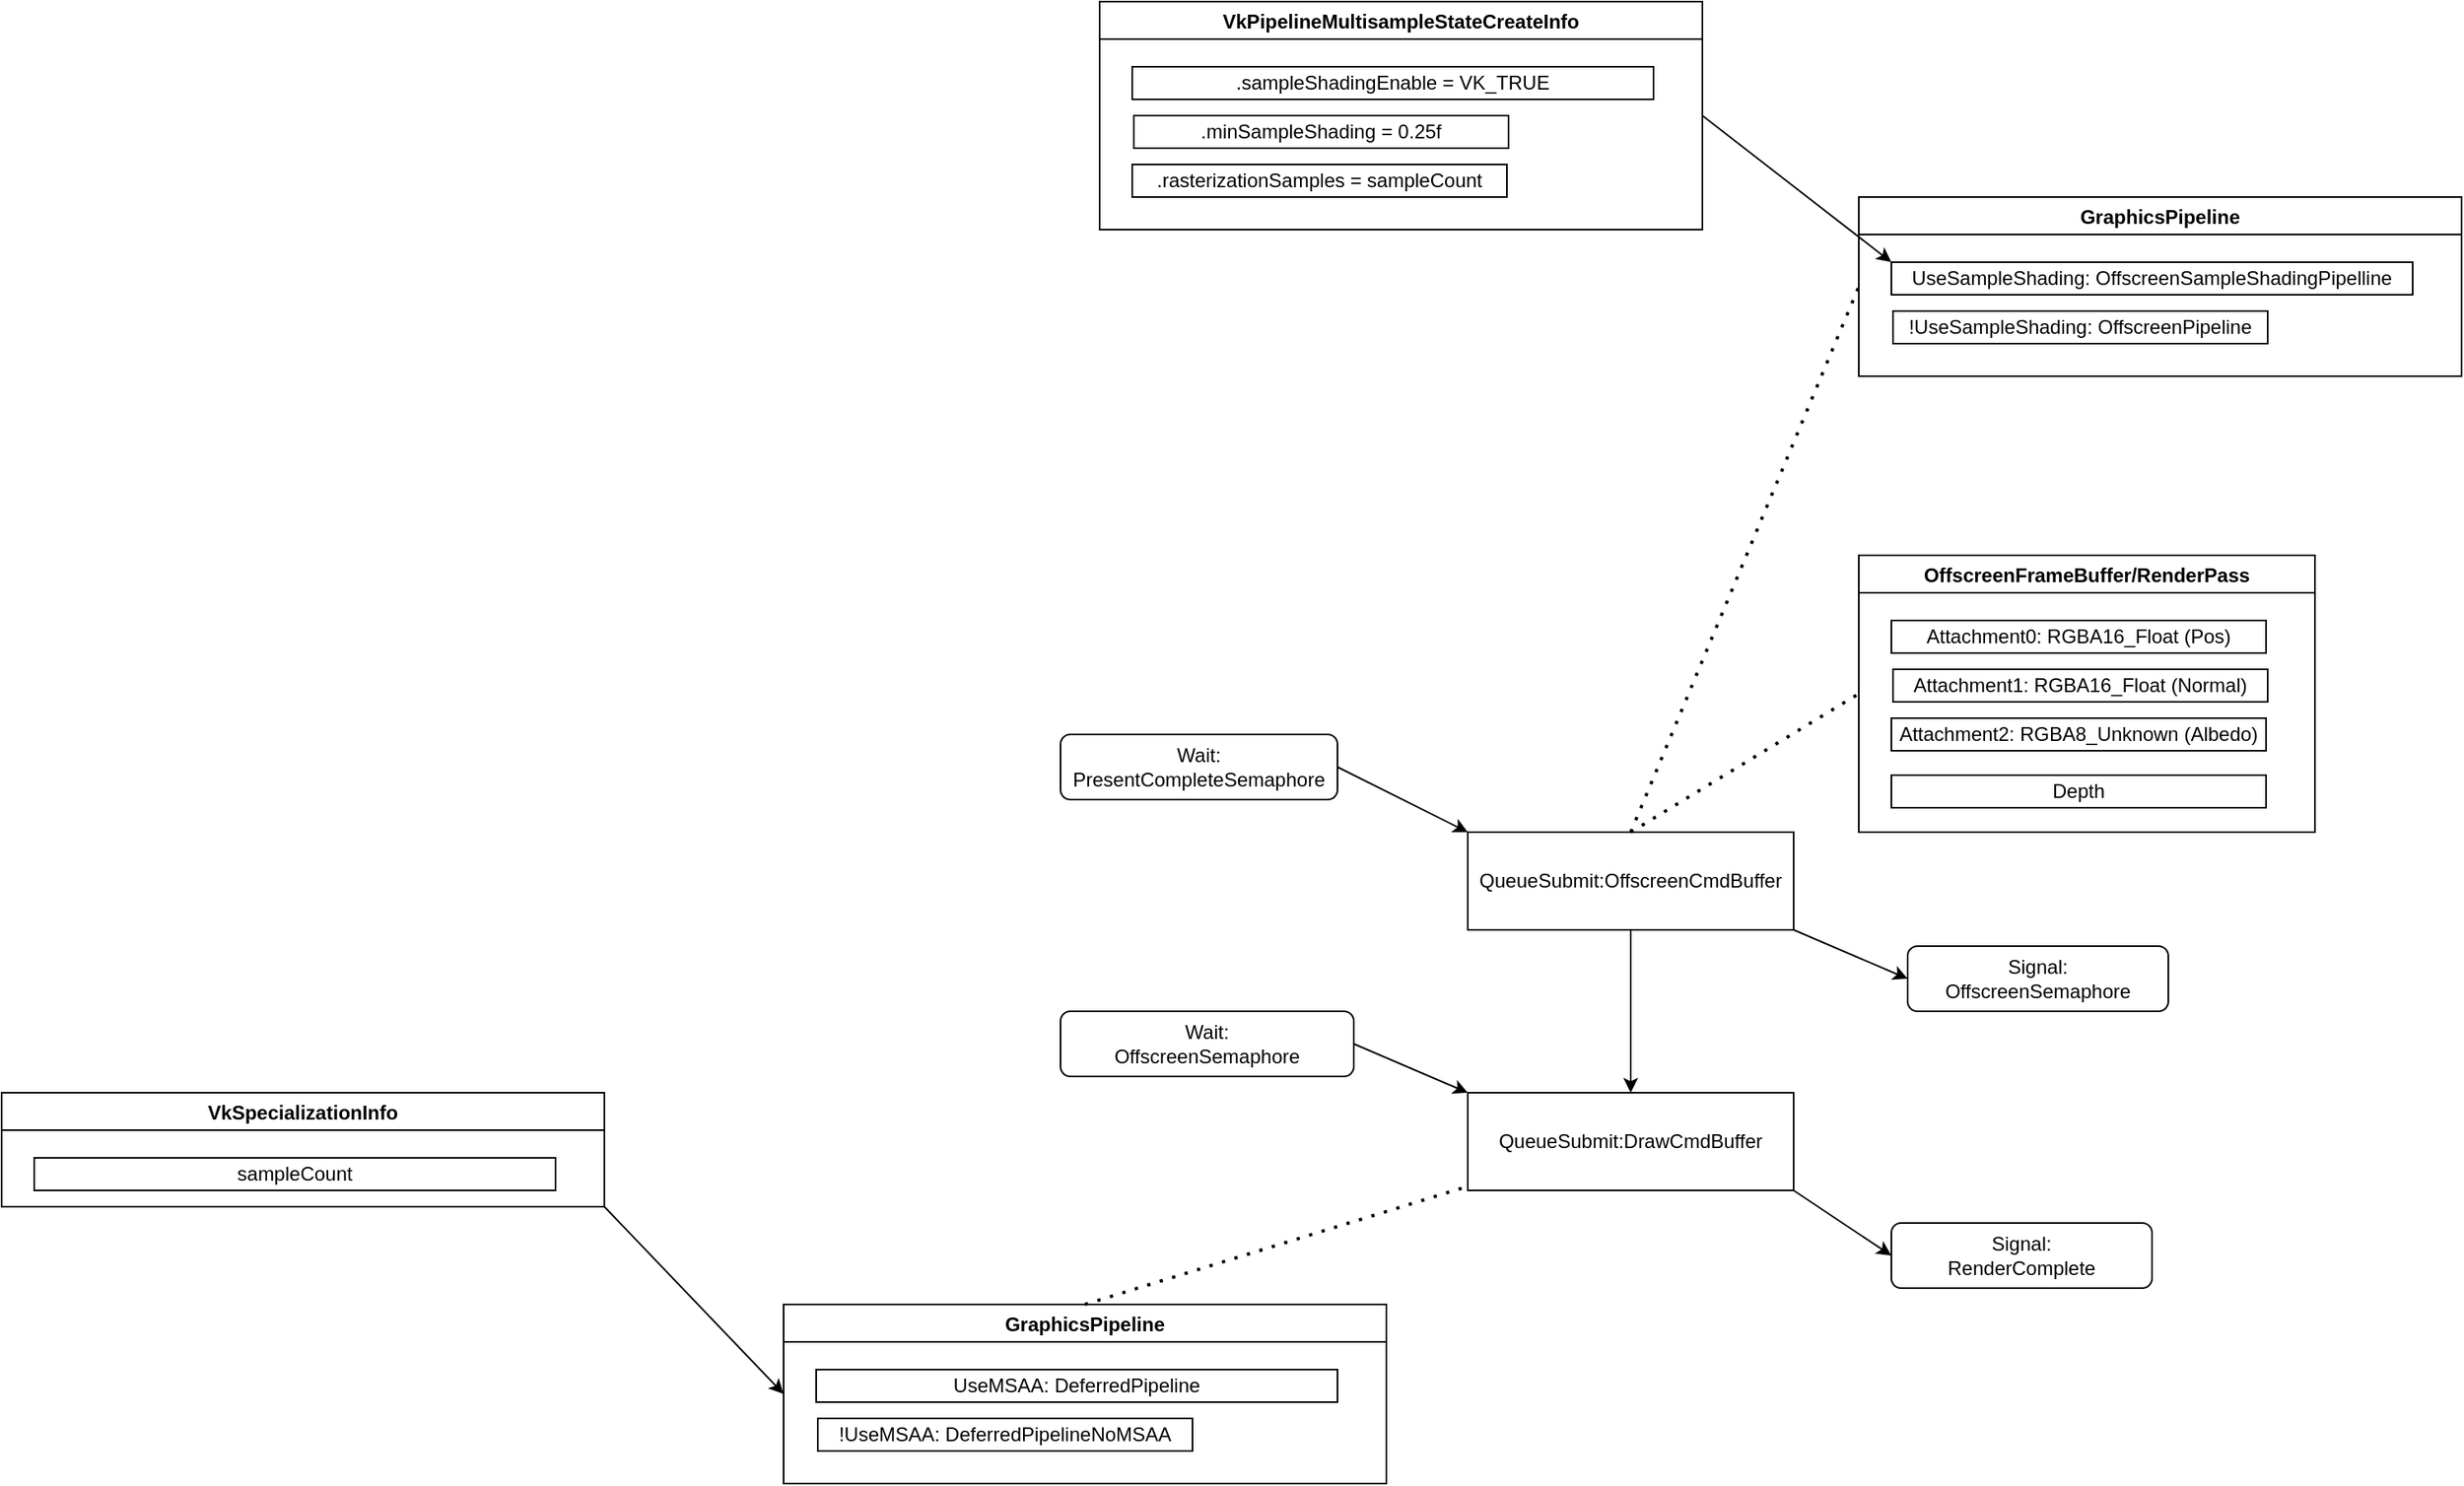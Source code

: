 <mxfile version="21.1.5" type="github">
  <diagram id="C5RBs43oDa-KdzZeNtuy" name="Page-1">
    <mxGraphModel dx="2022" dy="1866" grid="1" gridSize="10" guides="1" tooltips="1" connect="1" arrows="1" fold="1" page="1" pageScale="1" pageWidth="827" pageHeight="1169" math="0" shadow="0">
      <root>
        <mxCell id="WIyWlLk6GJQsqaUBKTNV-0" />
        <mxCell id="WIyWlLk6GJQsqaUBKTNV-1" parent="WIyWlLk6GJQsqaUBKTNV-0" />
        <mxCell id="M9S69U1If9DtEvXvd2Mu-15" style="edgeStyle=orthogonalEdgeStyle;rounded=0;orthogonalLoop=1;jettySize=auto;html=1;exitX=0.5;exitY=1;exitDx=0;exitDy=0;entryX=0.5;entryY=0;entryDx=0;entryDy=0;" edge="1" parent="WIyWlLk6GJQsqaUBKTNV-1" source="M9S69U1If9DtEvXvd2Mu-0" target="M9S69U1If9DtEvXvd2Mu-3">
          <mxGeometry relative="1" as="geometry" />
        </mxCell>
        <mxCell id="M9S69U1If9DtEvXvd2Mu-0" value="QueueSubmit:OffscreenCmdBuffer" style="rounded=0;whiteSpace=wrap;html=1;" vertex="1" parent="WIyWlLk6GJQsqaUBKTNV-1">
          <mxGeometry x="270" y="130" width="200" height="60" as="geometry" />
        </mxCell>
        <mxCell id="M9S69U1If9DtEvXvd2Mu-3" value="QueueSubmit:DrawCmdBuffer" style="rounded=0;whiteSpace=wrap;html=1;" vertex="1" parent="WIyWlLk6GJQsqaUBKTNV-1">
          <mxGeometry x="270" y="290" width="200" height="60" as="geometry" />
        </mxCell>
        <mxCell id="M9S69U1If9DtEvXvd2Mu-4" value="" style="endArrow=classic;html=1;rounded=0;entryX=0;entryY=0;entryDx=0;entryDy=0;exitX=1;exitY=0.5;exitDx=0;exitDy=0;" edge="1" parent="WIyWlLk6GJQsqaUBKTNV-1" source="M9S69U1If9DtEvXvd2Mu-6" target="M9S69U1If9DtEvXvd2Mu-0">
          <mxGeometry width="50" height="50" relative="1" as="geometry">
            <mxPoint x="190" y="50" as="sourcePoint" />
            <mxPoint x="210" y="70" as="targetPoint" />
          </mxGeometry>
        </mxCell>
        <mxCell id="M9S69U1If9DtEvXvd2Mu-6" value="Wait: PresentCompleteSemaphore" style="rounded=1;whiteSpace=wrap;html=1;" vertex="1" parent="WIyWlLk6GJQsqaUBKTNV-1">
          <mxGeometry x="20" y="70" width="170" height="40" as="geometry" />
        </mxCell>
        <mxCell id="M9S69U1If9DtEvXvd2Mu-11" value="Signal: &lt;br&gt;OffscreenSemaphore" style="rounded=1;whiteSpace=wrap;html=1;" vertex="1" parent="WIyWlLk6GJQsqaUBKTNV-1">
          <mxGeometry x="540" y="200" width="160" height="40" as="geometry" />
        </mxCell>
        <mxCell id="M9S69U1If9DtEvXvd2Mu-14" value="" style="endArrow=classic;html=1;rounded=0;exitX=1;exitY=1;exitDx=0;exitDy=0;entryX=0;entryY=0.5;entryDx=0;entryDy=0;" edge="1" parent="WIyWlLk6GJQsqaUBKTNV-1" source="M9S69U1If9DtEvXvd2Mu-0" target="M9S69U1If9DtEvXvd2Mu-11">
          <mxGeometry width="50" height="50" relative="1" as="geometry">
            <mxPoint x="440" y="200" as="sourcePoint" />
            <mxPoint x="480" y="240" as="targetPoint" />
          </mxGeometry>
        </mxCell>
        <mxCell id="M9S69U1If9DtEvXvd2Mu-18" value="Wait: &lt;br&gt;OffscreenSemaphore" style="rounded=1;whiteSpace=wrap;html=1;" vertex="1" parent="WIyWlLk6GJQsqaUBKTNV-1">
          <mxGeometry x="20" y="240" width="180" height="40" as="geometry" />
        </mxCell>
        <mxCell id="M9S69U1If9DtEvXvd2Mu-20" value="Signal: &lt;br&gt;RenderComplete" style="rounded=1;whiteSpace=wrap;html=1;" vertex="1" parent="WIyWlLk6GJQsqaUBKTNV-1">
          <mxGeometry x="530" y="370" width="160" height="40" as="geometry" />
        </mxCell>
        <mxCell id="M9S69U1If9DtEvXvd2Mu-22" value="" style="endArrow=classic;html=1;rounded=0;exitX=1;exitY=1;exitDx=0;exitDy=0;entryX=0;entryY=0.5;entryDx=0;entryDy=0;" edge="1" parent="WIyWlLk6GJQsqaUBKTNV-1" source="M9S69U1If9DtEvXvd2Mu-3" target="M9S69U1If9DtEvXvd2Mu-20">
          <mxGeometry width="50" height="50" relative="1" as="geometry">
            <mxPoint x="490" y="290" as="sourcePoint" />
            <mxPoint x="540" y="240" as="targetPoint" />
          </mxGeometry>
        </mxCell>
        <mxCell id="M9S69U1If9DtEvXvd2Mu-23" value="" style="endArrow=classic;html=1;rounded=0;entryX=0;entryY=0;entryDx=0;entryDy=0;exitX=1;exitY=0.5;exitDx=0;exitDy=0;" edge="1" parent="WIyWlLk6GJQsqaUBKTNV-1" source="M9S69U1If9DtEvXvd2Mu-18" target="M9S69U1If9DtEvXvd2Mu-3">
          <mxGeometry width="50" height="50" relative="1" as="geometry">
            <mxPoint x="210" y="280" as="sourcePoint" />
            <mxPoint x="260" y="230" as="targetPoint" />
          </mxGeometry>
        </mxCell>
        <mxCell id="M9S69U1If9DtEvXvd2Mu-34" value="OffscreenFrameBuffer/RenderPass" style="swimlane;" vertex="1" parent="WIyWlLk6GJQsqaUBKTNV-1">
          <mxGeometry x="510" y="-40" width="280" height="170" as="geometry" />
        </mxCell>
        <mxCell id="M9S69U1If9DtEvXvd2Mu-35" value="Attachment0: RGBA16_Float (Pos)" style="whiteSpace=wrap;html=1;" vertex="1" parent="M9S69U1If9DtEvXvd2Mu-34">
          <mxGeometry x="20" y="40" width="230" height="20" as="geometry" />
        </mxCell>
        <mxCell id="M9S69U1If9DtEvXvd2Mu-36" value="Attachment1: RGBA16_Float (Normal)" style="whiteSpace=wrap;html=1;" vertex="1" parent="M9S69U1If9DtEvXvd2Mu-34">
          <mxGeometry x="21" y="70" width="230" height="20" as="geometry" />
        </mxCell>
        <mxCell id="M9S69U1If9DtEvXvd2Mu-37" value="Attachment2: RGBA8_Unknown (Albedo)" style="whiteSpace=wrap;html=1;" vertex="1" parent="M9S69U1If9DtEvXvd2Mu-34">
          <mxGeometry x="20" y="100" width="230" height="20" as="geometry" />
        </mxCell>
        <mxCell id="M9S69U1If9DtEvXvd2Mu-38" value="Depth" style="whiteSpace=wrap;html=1;" vertex="1" parent="M9S69U1If9DtEvXvd2Mu-34">
          <mxGeometry x="20" y="135" width="230" height="20" as="geometry" />
        </mxCell>
        <mxCell id="M9S69U1If9DtEvXvd2Mu-39" value="" style="endArrow=none;dashed=1;html=1;dashPattern=1 3;strokeWidth=2;rounded=0;entryX=0;entryY=0.5;entryDx=0;entryDy=0;exitX=0.5;exitY=0;exitDx=0;exitDy=0;" edge="1" parent="WIyWlLk6GJQsqaUBKTNV-1" source="M9S69U1If9DtEvXvd2Mu-0" target="M9S69U1If9DtEvXvd2Mu-34">
          <mxGeometry width="50" height="50" relative="1" as="geometry">
            <mxPoint x="390" y="130" as="sourcePoint" />
            <mxPoint x="440" y="80" as="targetPoint" />
          </mxGeometry>
        </mxCell>
        <mxCell id="M9S69U1If9DtEvXvd2Mu-41" value="GraphicsPipeline" style="swimlane;" vertex="1" parent="WIyWlLk6GJQsqaUBKTNV-1">
          <mxGeometry x="510" y="-260" width="370" height="110" as="geometry" />
        </mxCell>
        <mxCell id="M9S69U1If9DtEvXvd2Mu-42" value="UseSampleShading: OffscreenSampleShadingPipelline" style="whiteSpace=wrap;html=1;" vertex="1" parent="M9S69U1If9DtEvXvd2Mu-41">
          <mxGeometry x="20" y="40" width="320" height="20" as="geometry" />
        </mxCell>
        <mxCell id="M9S69U1If9DtEvXvd2Mu-43" value="!UseSampleShading: OffscreenPipeline" style="whiteSpace=wrap;html=1;" vertex="1" parent="M9S69U1If9DtEvXvd2Mu-41">
          <mxGeometry x="21" y="70" width="230" height="20" as="geometry" />
        </mxCell>
        <mxCell id="M9S69U1If9DtEvXvd2Mu-46" value="" style="endArrow=none;dashed=1;html=1;dashPattern=1 3;strokeWidth=2;rounded=0;entryX=0;entryY=0.5;entryDx=0;entryDy=0;exitX=0.5;exitY=0;exitDx=0;exitDy=0;" edge="1" parent="WIyWlLk6GJQsqaUBKTNV-1" source="M9S69U1If9DtEvXvd2Mu-0" target="M9S69U1If9DtEvXvd2Mu-41">
          <mxGeometry width="50" height="50" relative="1" as="geometry">
            <mxPoint x="354" y="130" as="sourcePoint" />
            <mxPoint x="474" y="45" as="targetPoint" />
          </mxGeometry>
        </mxCell>
        <mxCell id="M9S69U1If9DtEvXvd2Mu-47" value="VkPipelineMultisampleStateCreateInfo" style="swimlane;" vertex="1" parent="WIyWlLk6GJQsqaUBKTNV-1">
          <mxGeometry x="44" y="-380" width="370" height="140" as="geometry" />
        </mxCell>
        <mxCell id="M9S69U1If9DtEvXvd2Mu-48" value=".sampleShadingEnable = VK_TRUE" style="whiteSpace=wrap;html=1;" vertex="1" parent="M9S69U1If9DtEvXvd2Mu-47">
          <mxGeometry x="20" y="40" width="320" height="20" as="geometry" />
        </mxCell>
        <mxCell id="M9S69U1If9DtEvXvd2Mu-49" value=".minSampleShading = 0.25f" style="whiteSpace=wrap;html=1;" vertex="1" parent="M9S69U1If9DtEvXvd2Mu-47">
          <mxGeometry x="21" y="70" width="230" height="20" as="geometry" />
        </mxCell>
        <mxCell id="M9S69U1If9DtEvXvd2Mu-53" value=".rasterizationSamples = sampleCount" style="whiteSpace=wrap;html=1;" vertex="1" parent="M9S69U1If9DtEvXvd2Mu-47">
          <mxGeometry x="20" y="100" width="230" height="20" as="geometry" />
        </mxCell>
        <mxCell id="M9S69U1If9DtEvXvd2Mu-50" value="" style="endArrow=classic;html=1;rounded=0;exitX=1;exitY=0.5;exitDx=0;exitDy=0;entryX=0;entryY=0;entryDx=0;entryDy=0;" edge="1" parent="WIyWlLk6GJQsqaUBKTNV-1" source="M9S69U1If9DtEvXvd2Mu-47" target="M9S69U1If9DtEvXvd2Mu-42">
          <mxGeometry width="50" height="50" relative="1" as="geometry">
            <mxPoint x="560" y="-110" as="sourcePoint" />
            <mxPoint x="610" y="-160" as="targetPoint" />
          </mxGeometry>
        </mxCell>
        <mxCell id="M9S69U1If9DtEvXvd2Mu-54" value="GraphicsPipeline" style="swimlane;" vertex="1" parent="WIyWlLk6GJQsqaUBKTNV-1">
          <mxGeometry x="-150" y="420" width="370" height="110" as="geometry" />
        </mxCell>
        <mxCell id="M9S69U1If9DtEvXvd2Mu-55" value="UseMSAA: DeferredPipeline" style="whiteSpace=wrap;html=1;" vertex="1" parent="M9S69U1If9DtEvXvd2Mu-54">
          <mxGeometry x="20" y="40" width="320" height="20" as="geometry" />
        </mxCell>
        <mxCell id="M9S69U1If9DtEvXvd2Mu-56" value="!UseMSAA: DeferredPipelineNoMSAA" style="whiteSpace=wrap;html=1;" vertex="1" parent="M9S69U1If9DtEvXvd2Mu-54">
          <mxGeometry x="21" y="70" width="230" height="20" as="geometry" />
        </mxCell>
        <mxCell id="M9S69U1If9DtEvXvd2Mu-57" value="" style="endArrow=none;dashed=1;html=1;dashPattern=1 3;strokeWidth=2;rounded=0;entryX=0;entryY=0.5;entryDx=0;entryDy=0;exitX=0.5;exitY=0;exitDx=0;exitDy=0;" edge="1" parent="WIyWlLk6GJQsqaUBKTNV-1" source="M9S69U1If9DtEvXvd2Mu-54">
          <mxGeometry width="50" height="50" relative="1" as="geometry">
            <mxPoint x="130" y="432.5" as="sourcePoint" />
            <mxPoint x="270" y="347.5" as="targetPoint" />
          </mxGeometry>
        </mxCell>
        <mxCell id="M9S69U1If9DtEvXvd2Mu-58" value="VkSpecializationInfo" style="swimlane;" vertex="1" parent="WIyWlLk6GJQsqaUBKTNV-1">
          <mxGeometry x="-630" y="290" width="370" height="70" as="geometry" />
        </mxCell>
        <mxCell id="M9S69U1If9DtEvXvd2Mu-59" value="sampleCount" style="whiteSpace=wrap;html=1;" vertex="1" parent="M9S69U1If9DtEvXvd2Mu-58">
          <mxGeometry x="20" y="40" width="320" height="20" as="geometry" />
        </mxCell>
        <mxCell id="M9S69U1If9DtEvXvd2Mu-62" value="" style="endArrow=classic;html=1;rounded=0;entryX=0;entryY=0.5;entryDx=0;entryDy=0;exitX=1;exitY=1;exitDx=0;exitDy=0;" edge="1" parent="WIyWlLk6GJQsqaUBKTNV-1" source="M9S69U1If9DtEvXvd2Mu-58" target="M9S69U1If9DtEvXvd2Mu-54">
          <mxGeometry width="50" height="50" relative="1" as="geometry">
            <mxPoint x="-260" y="370" as="sourcePoint" />
            <mxPoint x="-150" y="380" as="targetPoint" />
          </mxGeometry>
        </mxCell>
      </root>
    </mxGraphModel>
  </diagram>
</mxfile>
